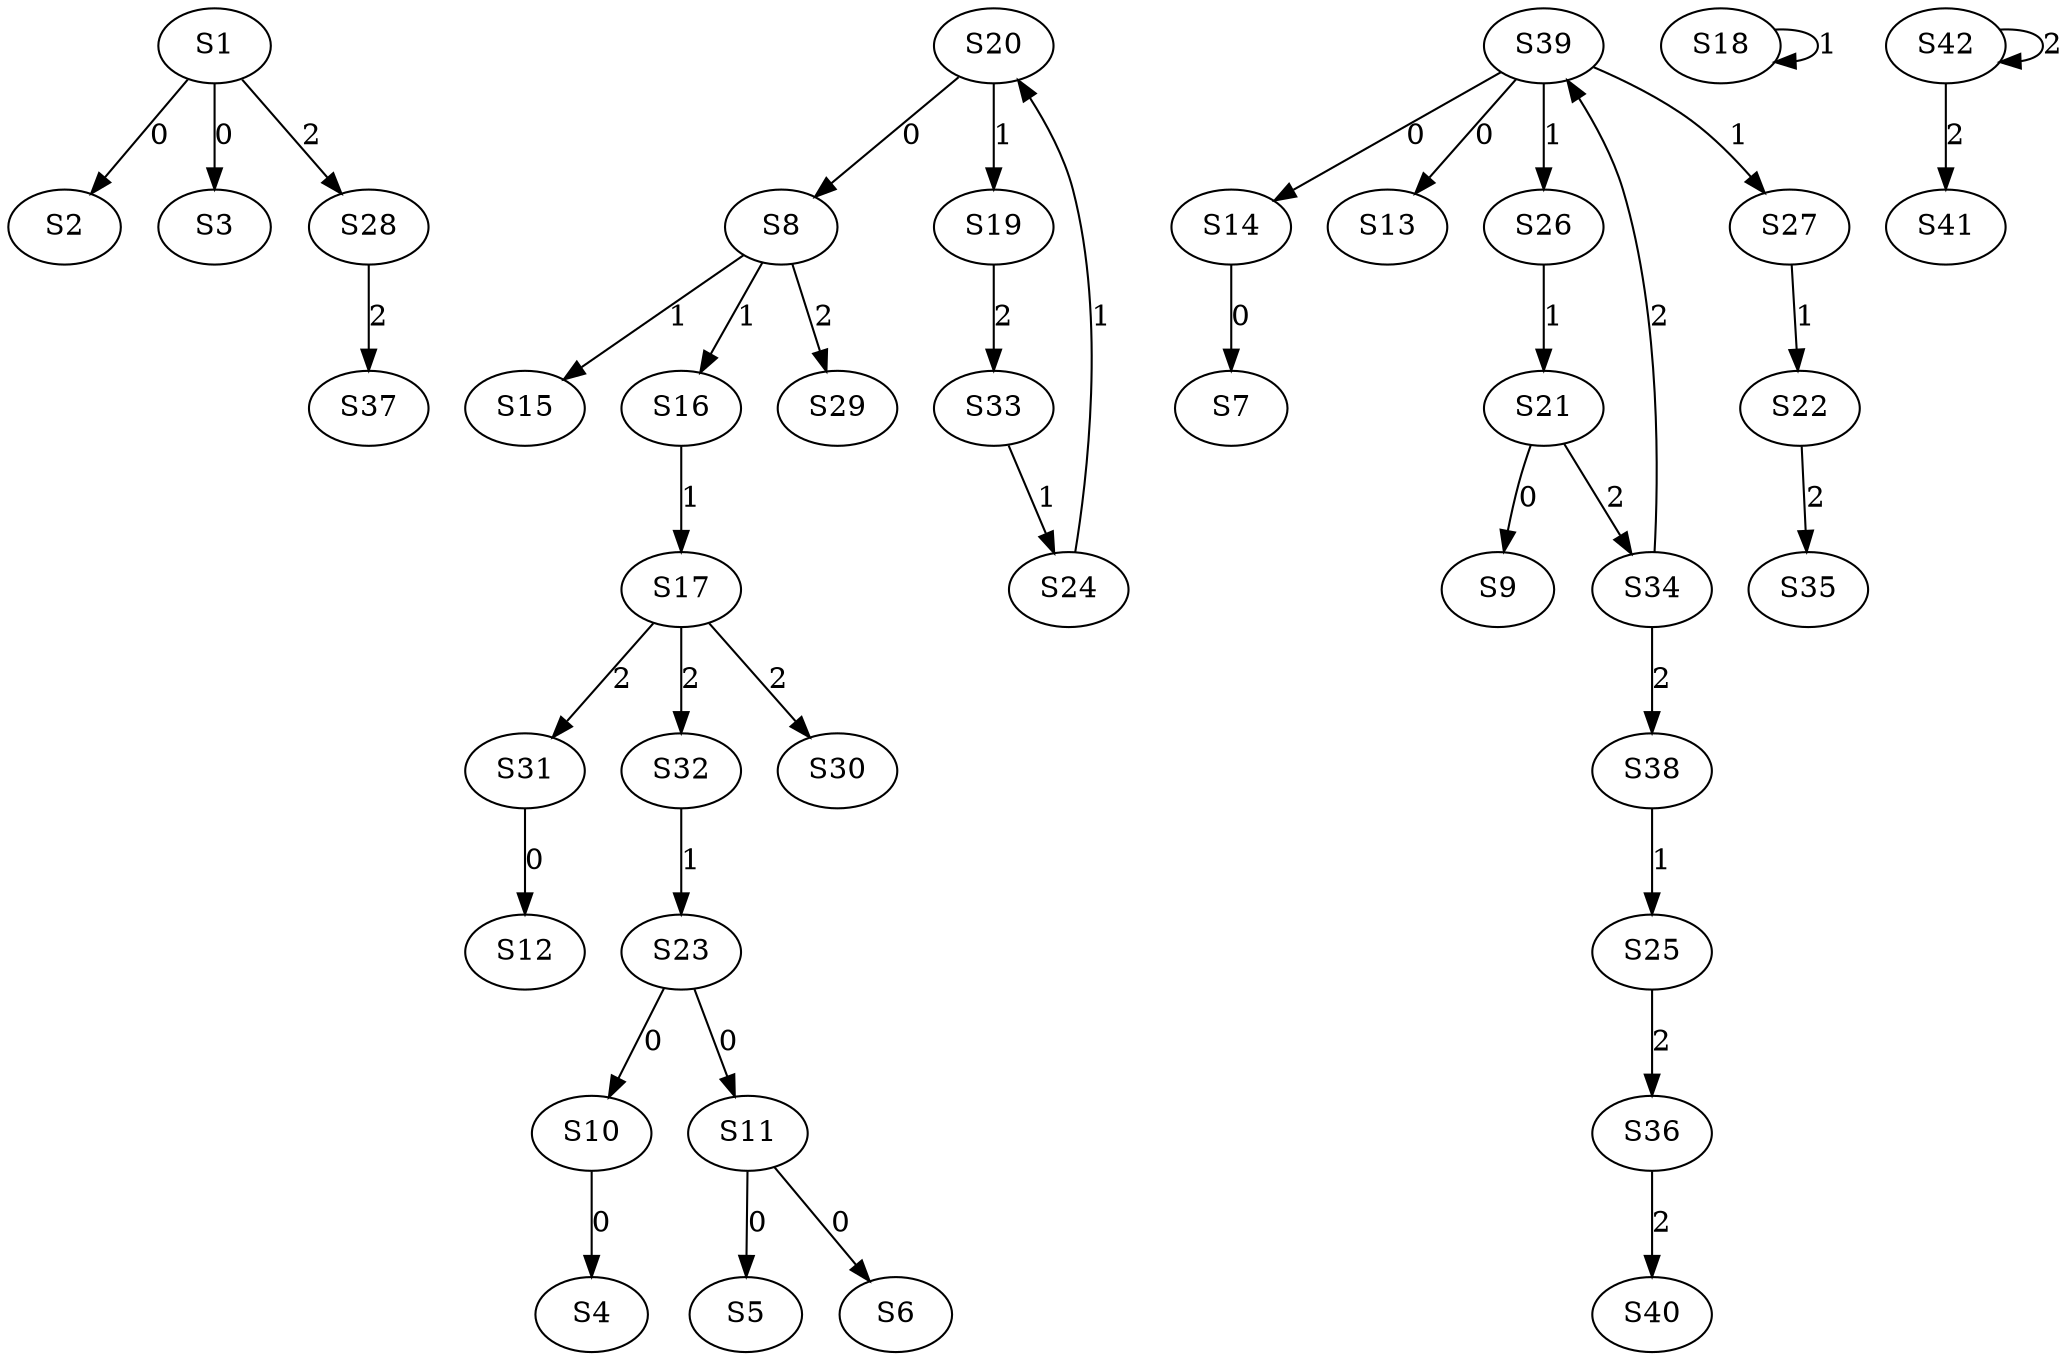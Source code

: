 strict digraph {
	S1 -> S2 [ label = 0 ];
	S1 -> S3 [ label = 0 ];
	S10 -> S4 [ label = 0 ];
	S11 -> S5 [ label = 0 ];
	S11 -> S6 [ label = 0 ];
	S14 -> S7 [ label = 0 ];
	S20 -> S8 [ label = 0 ];
	S21 -> S9 [ label = 0 ];
	S23 -> S10 [ label = 0 ];
	S23 -> S11 [ label = 0 ];
	S31 -> S12 [ label = 0 ];
	S39 -> S13 [ label = 0 ];
	S39 -> S14 [ label = 0 ];
	S8 -> S15 [ label = 1 ];
	S8 -> S16 [ label = 1 ];
	S16 -> S17 [ label = 1 ];
	S18 -> S18 [ label = 1 ];
	S20 -> S19 [ label = 1 ];
	S24 -> S20 [ label = 1 ];
	S26 -> S21 [ label = 1 ];
	S27 -> S22 [ label = 1 ];
	S32 -> S23 [ label = 1 ];
	S33 -> S24 [ label = 1 ];
	S38 -> S25 [ label = 1 ];
	S39 -> S26 [ label = 1 ];
	S39 -> S27 [ label = 1 ];
	S1 -> S28 [ label = 2 ];
	S8 -> S29 [ label = 2 ];
	S17 -> S30 [ label = 2 ];
	S17 -> S31 [ label = 2 ];
	S17 -> S32 [ label = 2 ];
	S19 -> S33 [ label = 2 ];
	S21 -> S34 [ label = 2 ];
	S22 -> S35 [ label = 2 ];
	S25 -> S36 [ label = 2 ];
	S28 -> S37 [ label = 2 ];
	S34 -> S38 [ label = 2 ];
	S34 -> S39 [ label = 2 ];
	S36 -> S40 [ label = 2 ];
	S42 -> S41 [ label = 2 ];
	S42 -> S42 [ label = 2 ];
}